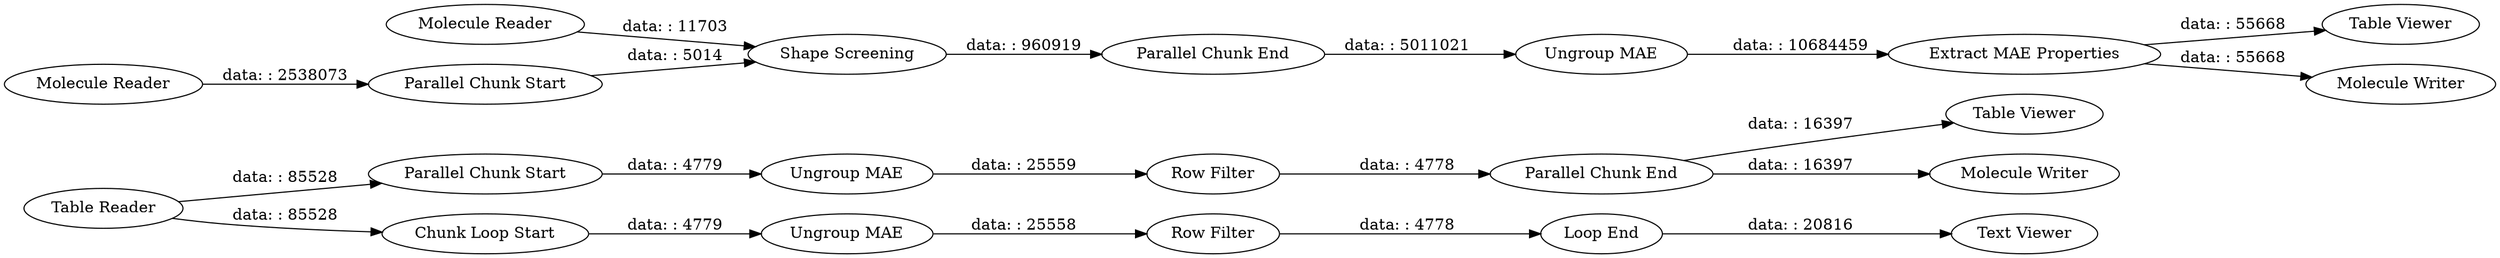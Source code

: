 digraph {
	"378809980527032454_8245" [label="Parallel Chunk Start"]
	"378809980527032454_8248" [label="Ungroup MAE"]
	"378809980527032454_8247" [label="Row Filter"]
	"378809980527032454_4" [label="Parallel Chunk Start"]
	"378809980527032454_8249" [label="Table Viewer"]
	"378809980527032454_71" [label="Loop End"]
	"378809980527032454_8240" [label="Table Viewer"]
	"378809980527032454_68" [label="Chunk Loop Start"]
	"378809980527032454_8462" [label="Molecule Reader"]
	"378809980527032454_8460" [label="Table Reader"]
	"378809980527032454_8239" [label="Ungroup MAE"]
	"378809980527032454_8246" [label="Parallel Chunk End"]
	"378809980527032454_8458" [label="Molecule Writer"]
	"378809980527032454_8461" [label="Molecule Reader"]
	"378809980527032454_6" [label="Parallel Chunk End"]
	"378809980527032454_8241" [label="Extract MAE Properties"]
	"378809980527032454_8463" [label="Shape Screening"]
	"378809980527032454_70" [label="Row Filter"]
	"378809980527032454_8459" [label="Molecule Writer"]
	"378809980527032454_73" [label="Text Viewer"]
	"378809980527032454_69" [label="Ungroup MAE"]
	"378809980527032454_8463" -> "378809980527032454_6" [label="data: : 960919"]
	"378809980527032454_8460" -> "378809980527032454_68" [label="data: : 85528"]
	"378809980527032454_8248" -> "378809980527032454_8247" [label="data: : 25559"]
	"378809980527032454_8461" -> "378809980527032454_8463" [label="data: : 11703"]
	"378809980527032454_70" -> "378809980527032454_71" [label="data: : 4778"]
	"378809980527032454_8247" -> "378809980527032454_8246" [label="data: : 4778"]
	"378809980527032454_8246" -> "378809980527032454_8249" [label="data: : 16397"]
	"378809980527032454_8241" -> "378809980527032454_8240" [label="data: : 55668"]
	"378809980527032454_71" -> "378809980527032454_73" [label="data: : 20816"]
	"378809980527032454_8245" -> "378809980527032454_8248" [label="data: : 4779"]
	"378809980527032454_4" -> "378809980527032454_8463" [label="data: : 5014"]
	"378809980527032454_8241" -> "378809980527032454_8458" [label="data: : 55668"]
	"378809980527032454_69" -> "378809980527032454_70" [label="data: : 25558"]
	"378809980527032454_8462" -> "378809980527032454_4" [label="data: : 2538073"]
	"378809980527032454_68" -> "378809980527032454_69" [label="data: : 4779"]
	"378809980527032454_8246" -> "378809980527032454_8459" [label="data: : 16397"]
	"378809980527032454_6" -> "378809980527032454_8239" [label="data: : 5011021"]
	"378809980527032454_8239" -> "378809980527032454_8241" [label="data: : 10684459"]
	"378809980527032454_8460" -> "378809980527032454_8245" [label="data: : 85528"]
	rankdir=LR
}
